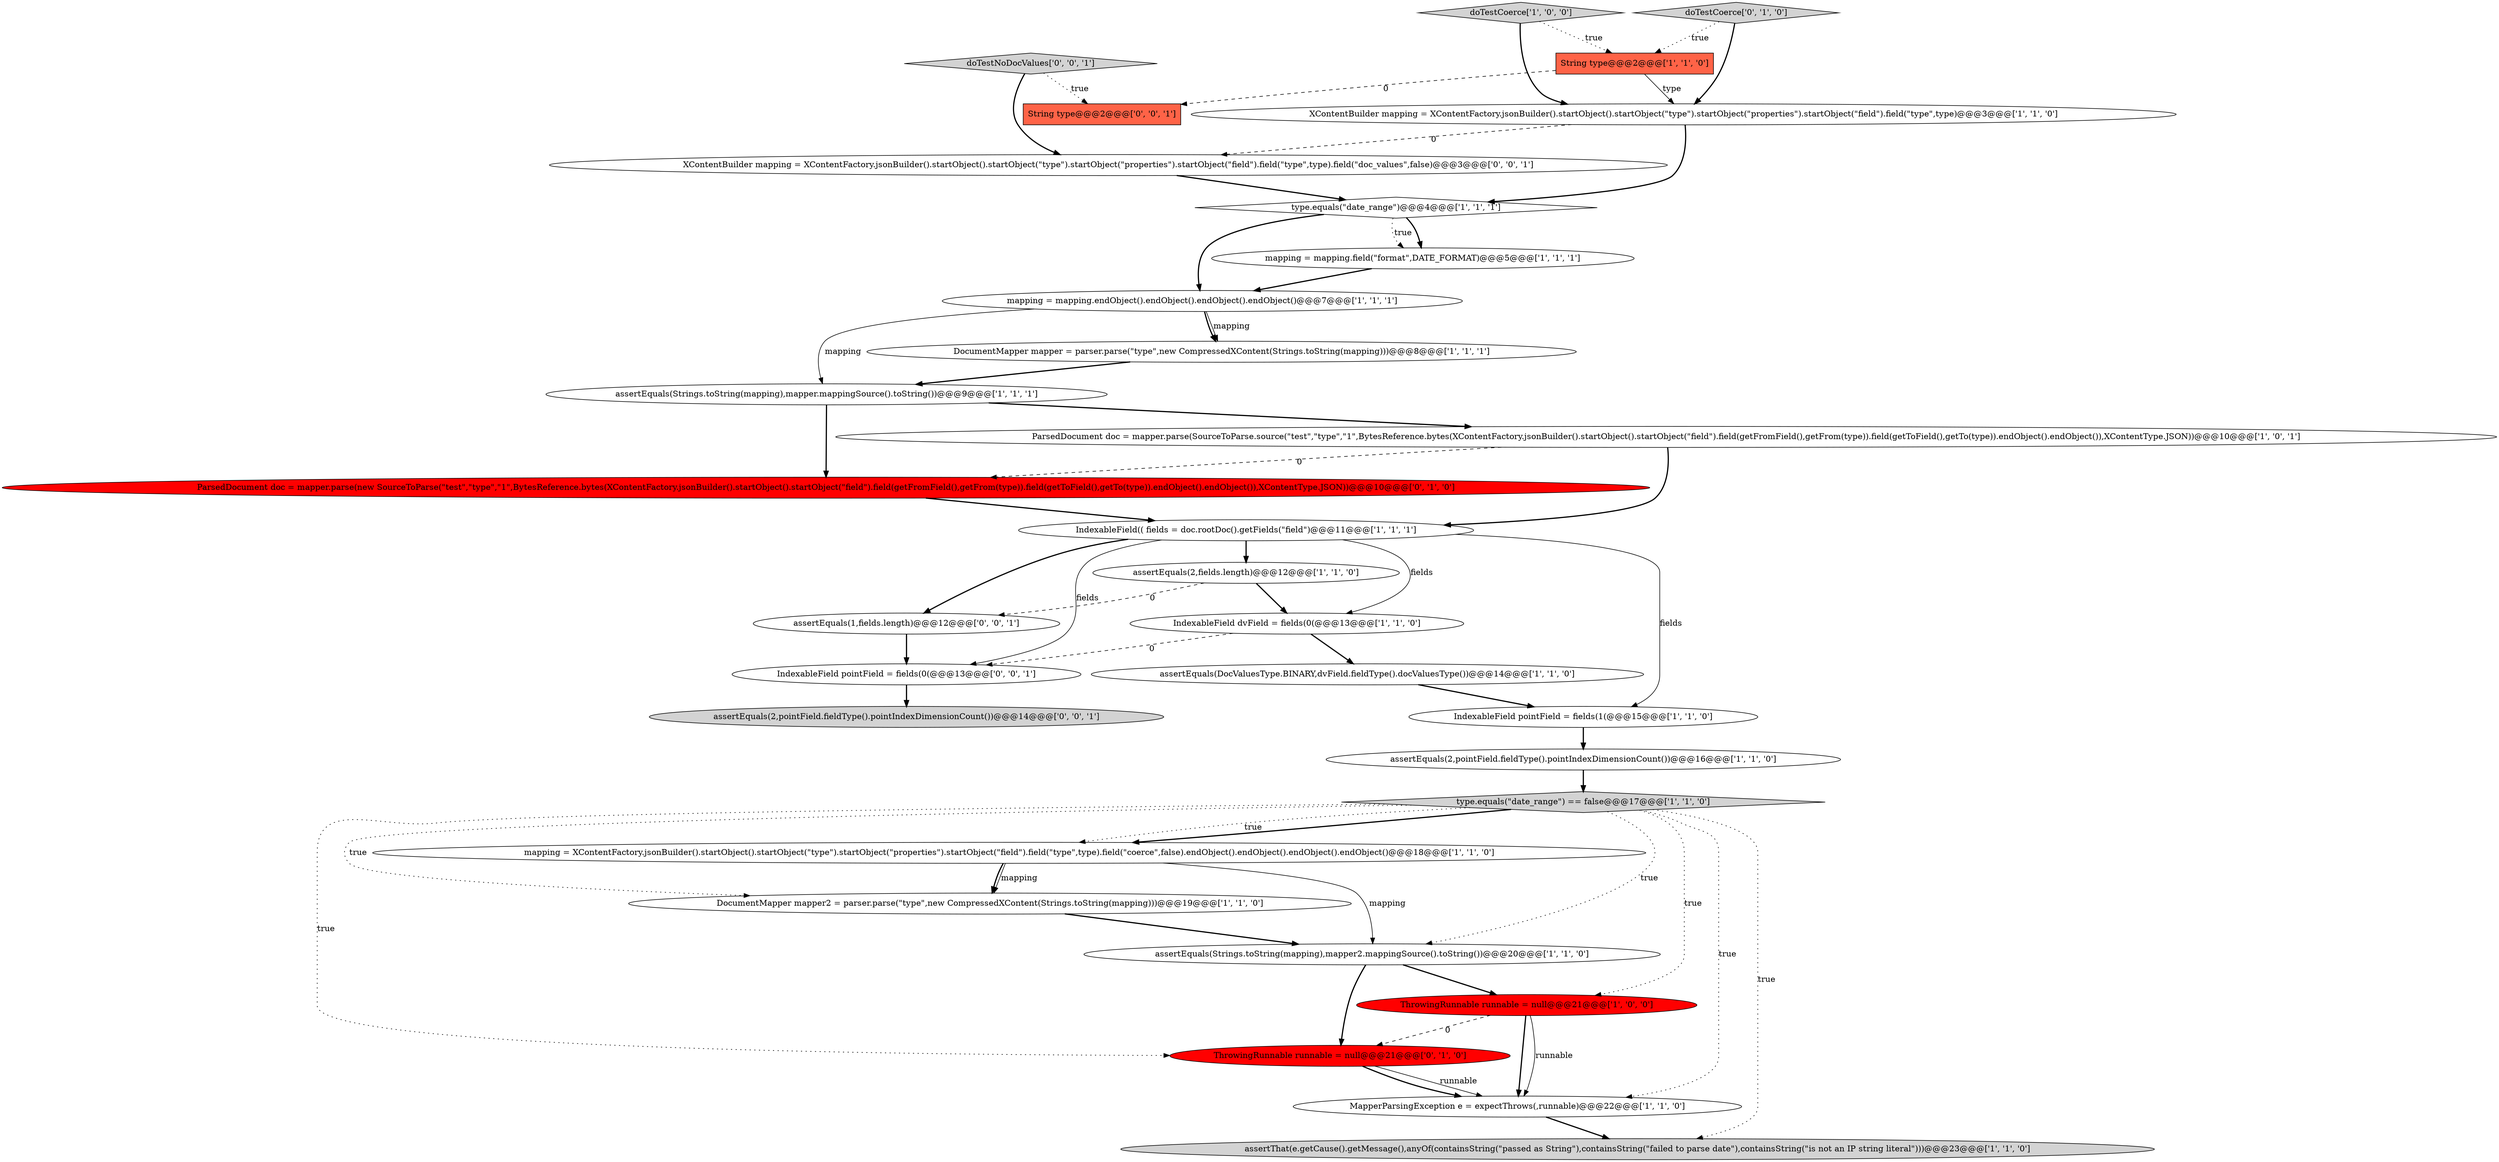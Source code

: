 digraph {
18 [style = filled, label = "mapping = mapping.endObject().endObject().endObject().endObject()@@@7@@@['1', '1', '1']", fillcolor = white, shape = ellipse image = "AAA0AAABBB1BBB"];
10 [style = filled, label = "DocumentMapper mapper2 = parser.parse(\"type\",new CompressedXContent(Strings.toString(mapping)))@@@19@@@['1', '1', '0']", fillcolor = white, shape = ellipse image = "AAA0AAABBB1BBB"];
27 [style = filled, label = "IndexableField pointField = fields(0(@@@13@@@['0', '0', '1']", fillcolor = white, shape = ellipse image = "AAA0AAABBB3BBB"];
25 [style = filled, label = "String type@@@2@@@['0', '0', '1']", fillcolor = tomato, shape = box image = "AAA0AAABBB3BBB"];
22 [style = filled, label = "ParsedDocument doc = mapper.parse(new SourceToParse(\"test\",\"type\",\"1\",BytesReference.bytes(XContentFactory.jsonBuilder().startObject().startObject(\"field\").field(getFromField(),getFrom(type)).field(getToField(),getTo(type)).endObject().endObject()),XContentType.JSON))@@@10@@@['0', '1', '0']", fillcolor = red, shape = ellipse image = "AAA1AAABBB2BBB"];
30 [style = filled, label = "XContentBuilder mapping = XContentFactory.jsonBuilder().startObject().startObject(\"type\").startObject(\"properties\").startObject(\"field\").field(\"type\",type).field(\"doc_values\",false)@@@3@@@['0', '0', '1']", fillcolor = white, shape = ellipse image = "AAA0AAABBB3BBB"];
17 [style = filled, label = "assertEquals(2,fields.length)@@@12@@@['1', '1', '0']", fillcolor = white, shape = ellipse image = "AAA0AAABBB1BBB"];
0 [style = filled, label = "XContentBuilder mapping = XContentFactory.jsonBuilder().startObject().startObject(\"type\").startObject(\"properties\").startObject(\"field\").field(\"type\",type)@@@3@@@['1', '1', '0']", fillcolor = white, shape = ellipse image = "AAA0AAABBB1BBB"];
19 [style = filled, label = "String type@@@2@@@['1', '1', '0']", fillcolor = tomato, shape = box image = "AAA0AAABBB1BBB"];
21 [style = filled, label = "assertEquals(Strings.toString(mapping),mapper2.mappingSource().toString())@@@20@@@['1', '1', '0']", fillcolor = white, shape = ellipse image = "AAA0AAABBB1BBB"];
2 [style = filled, label = "ThrowingRunnable runnable = null@@@21@@@['1', '0', '0']", fillcolor = red, shape = ellipse image = "AAA1AAABBB1BBB"];
16 [style = filled, label = "assertThat(e.getCause().getMessage(),anyOf(containsString(\"passed as String\"),containsString(\"failed to parse date\"),containsString(\"is not an IP string literal\")))@@@23@@@['1', '1', '0']", fillcolor = lightgray, shape = ellipse image = "AAA0AAABBB1BBB"];
5 [style = filled, label = "doTestCoerce['1', '0', '0']", fillcolor = lightgray, shape = diamond image = "AAA0AAABBB1BBB"];
12 [style = filled, label = "mapping = XContentFactory.jsonBuilder().startObject().startObject(\"type\").startObject(\"properties\").startObject(\"field\").field(\"type\",type).field(\"coerce\",false).endObject().endObject().endObject().endObject()@@@18@@@['1', '1', '0']", fillcolor = white, shape = ellipse image = "AAA0AAABBB1BBB"];
26 [style = filled, label = "assertEquals(2,pointField.fieldType().pointIndexDimensionCount())@@@14@@@['0', '0', '1']", fillcolor = lightgray, shape = ellipse image = "AAA0AAABBB3BBB"];
6 [style = filled, label = "IndexableField pointField = fields(1(@@@15@@@['1', '1', '0']", fillcolor = white, shape = ellipse image = "AAA0AAABBB1BBB"];
15 [style = filled, label = "type.equals(\"date_range\")@@@4@@@['1', '1', '1']", fillcolor = white, shape = diamond image = "AAA0AAABBB1BBB"];
4 [style = filled, label = "MapperParsingException e = expectThrows(,runnable)@@@22@@@['1', '1', '0']", fillcolor = white, shape = ellipse image = "AAA0AAABBB1BBB"];
9 [style = filled, label = "type.equals(\"date_range\") == false@@@17@@@['1', '1', '0']", fillcolor = lightgray, shape = diamond image = "AAA0AAABBB1BBB"];
20 [style = filled, label = "DocumentMapper mapper = parser.parse(\"type\",new CompressedXContent(Strings.toString(mapping)))@@@8@@@['1', '1', '1']", fillcolor = white, shape = ellipse image = "AAA0AAABBB1BBB"];
1 [style = filled, label = "assertEquals(Strings.toString(mapping),mapper.mappingSource().toString())@@@9@@@['1', '1', '1']", fillcolor = white, shape = ellipse image = "AAA0AAABBB1BBB"];
29 [style = filled, label = "assertEquals(1,fields.length)@@@12@@@['0', '0', '1']", fillcolor = white, shape = ellipse image = "AAA0AAABBB3BBB"];
13 [style = filled, label = "assertEquals(2,pointField.fieldType().pointIndexDimensionCount())@@@16@@@['1', '1', '0']", fillcolor = white, shape = ellipse image = "AAA0AAABBB1BBB"];
14 [style = filled, label = "mapping = mapping.field(\"format\",DATE_FORMAT)@@@5@@@['1', '1', '1']", fillcolor = white, shape = ellipse image = "AAA0AAABBB1BBB"];
7 [style = filled, label = "assertEquals(DocValuesType.BINARY,dvField.fieldType().docValuesType())@@@14@@@['1', '1', '0']", fillcolor = white, shape = ellipse image = "AAA0AAABBB1BBB"];
8 [style = filled, label = "IndexableField(( fields = doc.rootDoc().getFields(\"field\")@@@11@@@['1', '1', '1']", fillcolor = white, shape = ellipse image = "AAA0AAABBB1BBB"];
24 [style = filled, label = "ThrowingRunnable runnable = null@@@21@@@['0', '1', '0']", fillcolor = red, shape = ellipse image = "AAA1AAABBB2BBB"];
3 [style = filled, label = "IndexableField dvField = fields(0(@@@13@@@['1', '1', '0']", fillcolor = white, shape = ellipse image = "AAA0AAABBB1BBB"];
23 [style = filled, label = "doTestCoerce['0', '1', '0']", fillcolor = lightgray, shape = diamond image = "AAA0AAABBB2BBB"];
11 [style = filled, label = "ParsedDocument doc = mapper.parse(SourceToParse.source(\"test\",\"type\",\"1\",BytesReference.bytes(XContentFactory.jsonBuilder().startObject().startObject(\"field\").field(getFromField(),getFrom(type)).field(getToField(),getTo(type)).endObject().endObject()),XContentType.JSON))@@@10@@@['1', '0', '1']", fillcolor = white, shape = ellipse image = "AAA0AAABBB1BBB"];
28 [style = filled, label = "doTestNoDocValues['0', '0', '1']", fillcolor = lightgray, shape = diamond image = "AAA0AAABBB3BBB"];
4->16 [style = bold, label=""];
18->20 [style = solid, label="mapping"];
9->12 [style = dotted, label="true"];
15->14 [style = bold, label=""];
28->30 [style = bold, label=""];
12->21 [style = solid, label="mapping"];
5->19 [style = dotted, label="true"];
28->25 [style = dotted, label="true"];
3->27 [style = dashed, label="0"];
8->6 [style = solid, label="fields"];
11->22 [style = dashed, label="0"];
21->24 [style = bold, label=""];
10->21 [style = bold, label=""];
20->1 [style = bold, label=""];
23->19 [style = dotted, label="true"];
15->14 [style = dotted, label="true"];
9->21 [style = dotted, label="true"];
17->29 [style = dashed, label="0"];
2->4 [style = bold, label=""];
8->27 [style = solid, label="fields"];
15->18 [style = bold, label=""];
23->0 [style = bold, label=""];
0->15 [style = bold, label=""];
1->11 [style = bold, label=""];
21->2 [style = bold, label=""];
12->10 [style = solid, label="mapping"];
1->22 [style = bold, label=""];
24->4 [style = solid, label="runnable"];
8->17 [style = bold, label=""];
22->8 [style = bold, label=""];
29->27 [style = bold, label=""];
2->4 [style = solid, label="runnable"];
18->20 [style = bold, label=""];
9->24 [style = dotted, label="true"];
12->10 [style = bold, label=""];
24->4 [style = bold, label=""];
5->0 [style = bold, label=""];
3->7 [style = bold, label=""];
9->2 [style = dotted, label="true"];
6->13 [style = bold, label=""];
7->6 [style = bold, label=""];
0->30 [style = dashed, label="0"];
17->3 [style = bold, label=""];
18->1 [style = solid, label="mapping"];
19->0 [style = solid, label="type"];
9->4 [style = dotted, label="true"];
11->8 [style = bold, label=""];
14->18 [style = bold, label=""];
13->9 [style = bold, label=""];
9->12 [style = bold, label=""];
19->25 [style = dashed, label="0"];
9->16 [style = dotted, label="true"];
2->24 [style = dashed, label="0"];
9->10 [style = dotted, label="true"];
8->29 [style = bold, label=""];
8->3 [style = solid, label="fields"];
30->15 [style = bold, label=""];
27->26 [style = bold, label=""];
}
